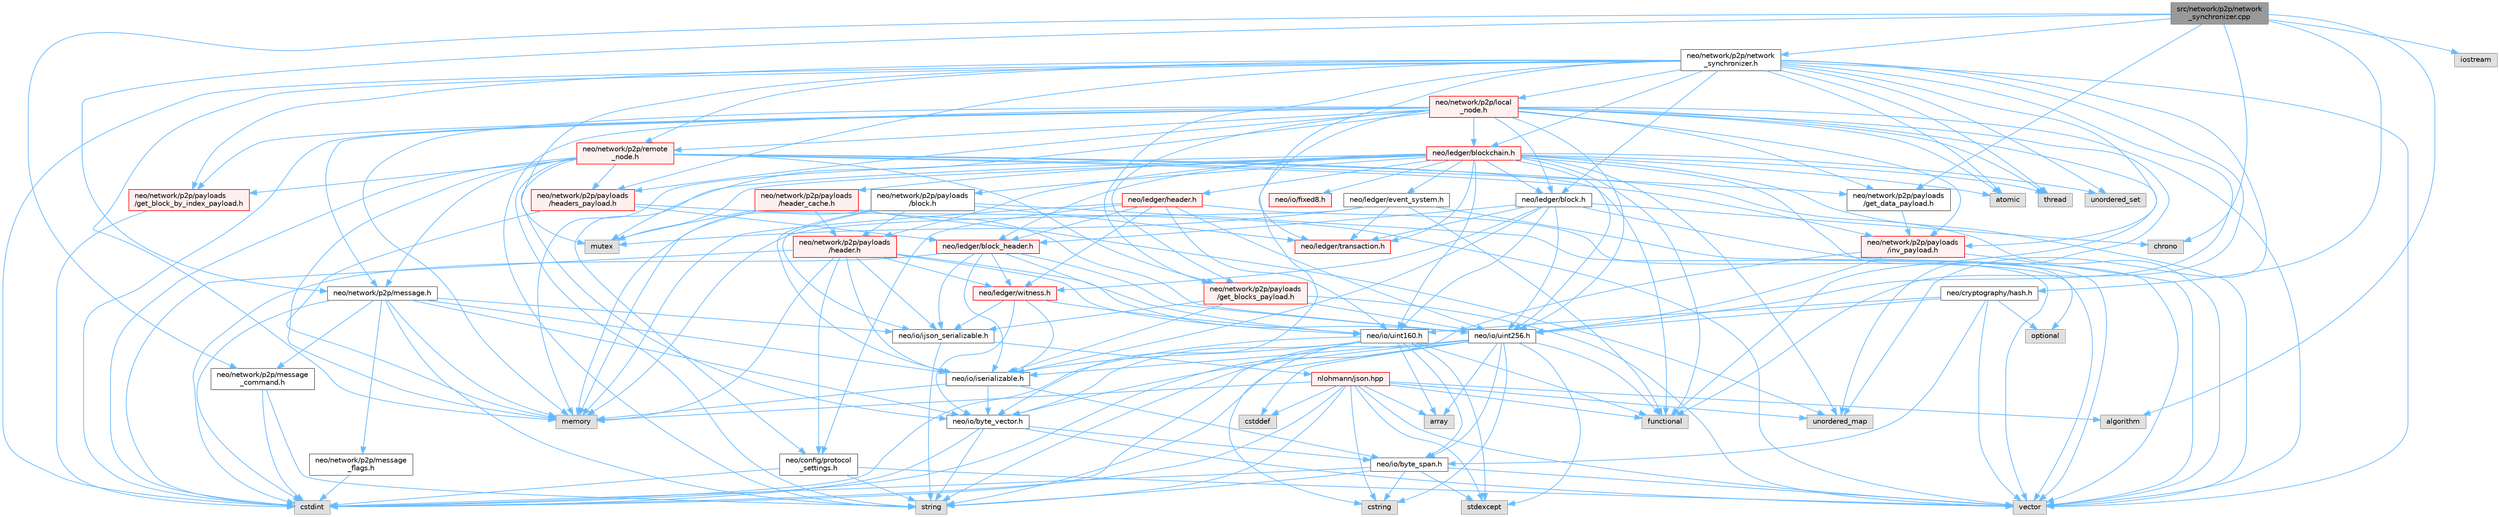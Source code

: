 digraph "src/network/p2p/network_synchronizer.cpp"
{
 // LATEX_PDF_SIZE
  bgcolor="transparent";
  edge [fontname=Helvetica,fontsize=10,labelfontname=Helvetica,labelfontsize=10];
  node [fontname=Helvetica,fontsize=10,shape=box,height=0.2,width=0.4];
  Node1 [id="Node000001",label="src/network/p2p/network\l_synchronizer.cpp",height=0.2,width=0.4,color="gray40", fillcolor="grey60", style="filled", fontcolor="black",tooltip=" "];
  Node1 -> Node2 [id="edge1_Node000001_Node000002",color="steelblue1",style="solid",tooltip=" "];
  Node2 [id="Node000002",label="neo/cryptography/hash.h",height=0.2,width=0.4,color="grey40", fillcolor="white", style="filled",URL="$hash_8h.html",tooltip=" "];
  Node2 -> Node3 [id="edge2_Node000002_Node000003",color="steelblue1",style="solid",tooltip=" "];
  Node3 [id="Node000003",label="neo/io/byte_span.h",height=0.2,width=0.4,color="grey40", fillcolor="white", style="filled",URL="$io_2byte__span_8h.html",tooltip=" "];
  Node3 -> Node4 [id="edge3_Node000003_Node000004",color="steelblue1",style="solid",tooltip=" "];
  Node4 [id="Node000004",label="cstdint",height=0.2,width=0.4,color="grey60", fillcolor="#E0E0E0", style="filled",tooltip=" "];
  Node3 -> Node5 [id="edge4_Node000003_Node000005",color="steelblue1",style="solid",tooltip=" "];
  Node5 [id="Node000005",label="cstring",height=0.2,width=0.4,color="grey60", fillcolor="#E0E0E0", style="filled",tooltip=" "];
  Node3 -> Node6 [id="edge5_Node000003_Node000006",color="steelblue1",style="solid",tooltip=" "];
  Node6 [id="Node000006",label="stdexcept",height=0.2,width=0.4,color="grey60", fillcolor="#E0E0E0", style="filled",tooltip=" "];
  Node3 -> Node7 [id="edge6_Node000003_Node000007",color="steelblue1",style="solid",tooltip=" "];
  Node7 [id="Node000007",label="string",height=0.2,width=0.4,color="grey60", fillcolor="#E0E0E0", style="filled",tooltip=" "];
  Node3 -> Node8 [id="edge7_Node000003_Node000008",color="steelblue1",style="solid",tooltip=" "];
  Node8 [id="Node000008",label="vector",height=0.2,width=0.4,color="grey60", fillcolor="#E0E0E0", style="filled",tooltip=" "];
  Node2 -> Node9 [id="edge8_Node000002_Node000009",color="steelblue1",style="solid",tooltip=" "];
  Node9 [id="Node000009",label="neo/io/uint160.h",height=0.2,width=0.4,color="grey40", fillcolor="white", style="filled",URL="$uint160_8h.html",tooltip=" "];
  Node9 -> Node3 [id="edge9_Node000009_Node000003",color="steelblue1",style="solid",tooltip=" "];
  Node9 -> Node10 [id="edge10_Node000009_Node000010",color="steelblue1",style="solid",tooltip=" "];
  Node10 [id="Node000010",label="neo/io/byte_vector.h",height=0.2,width=0.4,color="grey40", fillcolor="white", style="filled",URL="$io_2byte__vector_8h.html",tooltip=" "];
  Node10 -> Node3 [id="edge11_Node000010_Node000003",color="steelblue1",style="solid",tooltip=" "];
  Node10 -> Node4 [id="edge12_Node000010_Node000004",color="steelblue1",style="solid",tooltip=" "];
  Node10 -> Node7 [id="edge13_Node000010_Node000007",color="steelblue1",style="solid",tooltip=" "];
  Node10 -> Node8 [id="edge14_Node000010_Node000008",color="steelblue1",style="solid",tooltip=" "];
  Node9 -> Node11 [id="edge15_Node000009_Node000011",color="steelblue1",style="solid",tooltip=" "];
  Node11 [id="Node000011",label="neo/io/iserializable.h",height=0.2,width=0.4,color="grey40", fillcolor="white", style="filled",URL="$iserializable_8h.html",tooltip=" "];
  Node11 -> Node3 [id="edge16_Node000011_Node000003",color="steelblue1",style="solid",tooltip=" "];
  Node11 -> Node10 [id="edge17_Node000011_Node000010",color="steelblue1",style="solid",tooltip=" "];
  Node11 -> Node12 [id="edge18_Node000011_Node000012",color="steelblue1",style="solid",tooltip=" "];
  Node12 [id="Node000012",label="memory",height=0.2,width=0.4,color="grey60", fillcolor="#E0E0E0", style="filled",tooltip=" "];
  Node9 -> Node13 [id="edge19_Node000009_Node000013",color="steelblue1",style="solid",tooltip=" "];
  Node13 [id="Node000013",label="array",height=0.2,width=0.4,color="grey60", fillcolor="#E0E0E0", style="filled",tooltip=" "];
  Node9 -> Node4 [id="edge20_Node000009_Node000004",color="steelblue1",style="solid",tooltip=" "];
  Node9 -> Node5 [id="edge21_Node000009_Node000005",color="steelblue1",style="solid",tooltip=" "];
  Node9 -> Node14 [id="edge22_Node000009_Node000014",color="steelblue1",style="solid",tooltip=" "];
  Node14 [id="Node000014",label="functional",height=0.2,width=0.4,color="grey60", fillcolor="#E0E0E0", style="filled",tooltip=" "];
  Node9 -> Node6 [id="edge23_Node000009_Node000006",color="steelblue1",style="solid",tooltip=" "];
  Node9 -> Node7 [id="edge24_Node000009_Node000007",color="steelblue1",style="solid",tooltip=" "];
  Node2 -> Node15 [id="edge25_Node000002_Node000015",color="steelblue1",style="solid",tooltip=" "];
  Node15 [id="Node000015",label="neo/io/uint256.h",height=0.2,width=0.4,color="grey40", fillcolor="white", style="filled",URL="$uint256_8h.html",tooltip=" "];
  Node15 -> Node3 [id="edge26_Node000015_Node000003",color="steelblue1",style="solid",tooltip=" "];
  Node15 -> Node10 [id="edge27_Node000015_Node000010",color="steelblue1",style="solid",tooltip=" "];
  Node15 -> Node11 [id="edge28_Node000015_Node000011",color="steelblue1",style="solid",tooltip=" "];
  Node15 -> Node13 [id="edge29_Node000015_Node000013",color="steelblue1",style="solid",tooltip=" "];
  Node15 -> Node16 [id="edge30_Node000015_Node000016",color="steelblue1",style="solid",tooltip=" "];
  Node16 [id="Node000016",label="cstddef",height=0.2,width=0.4,color="grey60", fillcolor="#E0E0E0", style="filled",tooltip=" "];
  Node15 -> Node4 [id="edge31_Node000015_Node000004",color="steelblue1",style="solid",tooltip=" "];
  Node15 -> Node5 [id="edge32_Node000015_Node000005",color="steelblue1",style="solid",tooltip=" "];
  Node15 -> Node14 [id="edge33_Node000015_Node000014",color="steelblue1",style="solid",tooltip=" "];
  Node15 -> Node6 [id="edge34_Node000015_Node000006",color="steelblue1",style="solid",tooltip=" "];
  Node15 -> Node7 [id="edge35_Node000015_Node000007",color="steelblue1",style="solid",tooltip=" "];
  Node2 -> Node17 [id="edge36_Node000002_Node000017",color="steelblue1",style="solid",tooltip=" "];
  Node17 [id="Node000017",label="optional",height=0.2,width=0.4,color="grey60", fillcolor="#E0E0E0", style="filled",tooltip=" "];
  Node2 -> Node8 [id="edge37_Node000002_Node000008",color="steelblue1",style="solid",tooltip=" "];
  Node1 -> Node18 [id="edge38_Node000001_Node000018",color="steelblue1",style="solid",tooltip=" "];
  Node18 [id="Node000018",label="neo/network/p2p/message.h",height=0.2,width=0.4,color="grey40", fillcolor="white", style="filled",URL="$message_8h.html",tooltip=" "];
  Node18 -> Node10 [id="edge39_Node000018_Node000010",color="steelblue1",style="solid",tooltip=" "];
  Node18 -> Node19 [id="edge40_Node000018_Node000019",color="steelblue1",style="solid",tooltip=" "];
  Node19 [id="Node000019",label="neo/io/ijson_serializable.h",height=0.2,width=0.4,color="grey40", fillcolor="white", style="filled",URL="$ijson__serializable_8h.html",tooltip=" "];
  Node19 -> Node20 [id="edge41_Node000019_Node000020",color="steelblue1",style="solid",tooltip=" "];
  Node20 [id="Node000020",label="nlohmann/json.hpp",height=0.2,width=0.4,color="red", fillcolor="#FFF0F0", style="filled",URL="$json_8hpp.html",tooltip=" "];
  Node20 -> Node21 [id="edge42_Node000020_Node000021",color="steelblue1",style="solid",tooltip=" "];
  Node21 [id="Node000021",label="algorithm",height=0.2,width=0.4,color="grey60", fillcolor="#E0E0E0", style="filled",tooltip=" "];
  Node20 -> Node16 [id="edge43_Node000020_Node000016",color="steelblue1",style="solid",tooltip=" "];
  Node20 -> Node14 [id="edge44_Node000020_Node000014",color="steelblue1",style="solid",tooltip=" "];
  Node20 -> Node12 [id="edge45_Node000020_Node000012",color="steelblue1",style="solid",tooltip=" "];
  Node20 -> Node7 [id="edge46_Node000020_Node000007",color="steelblue1",style="solid",tooltip=" "];
  Node20 -> Node8 [id="edge47_Node000020_Node000008",color="steelblue1",style="solid",tooltip=" "];
  Node20 -> Node13 [id="edge48_Node000020_Node000013",color="steelblue1",style="solid",tooltip=" "];
  Node20 -> Node30 [id="edge49_Node000020_Node000030",color="steelblue1",style="solid",tooltip=" "];
  Node30 [id="Node000030",label="unordered_map",height=0.2,width=0.4,color="grey60", fillcolor="#E0E0E0", style="filled",tooltip=" "];
  Node20 -> Node6 [id="edge50_Node000020_Node000006",color="steelblue1",style="solid",tooltip=" "];
  Node20 -> Node4 [id="edge51_Node000020_Node000004",color="steelblue1",style="solid",tooltip=" "];
  Node20 -> Node5 [id="edge52_Node000020_Node000005",color="steelblue1",style="solid",tooltip=" "];
  Node19 -> Node7 [id="edge53_Node000019_Node000007",color="steelblue1",style="solid",tooltip=" "];
  Node18 -> Node11 [id="edge54_Node000018_Node000011",color="steelblue1",style="solid",tooltip=" "];
  Node18 -> Node46 [id="edge55_Node000018_Node000046",color="steelblue1",style="solid",tooltip=" "];
  Node46 [id="Node000046",label="neo/network/p2p/message\l_command.h",height=0.2,width=0.4,color="grey40", fillcolor="white", style="filled",URL="$p2p_2message__command_8h.html",tooltip=" "];
  Node46 -> Node4 [id="edge56_Node000046_Node000004",color="steelblue1",style="solid",tooltip=" "];
  Node46 -> Node7 [id="edge57_Node000046_Node000007",color="steelblue1",style="solid",tooltip=" "];
  Node18 -> Node47 [id="edge58_Node000018_Node000047",color="steelblue1",style="solid",tooltip=" "];
  Node47 [id="Node000047",label="neo/network/p2p/message\l_flags.h",height=0.2,width=0.4,color="grey40", fillcolor="white", style="filled",URL="$p2p_2message__flags_8h.html",tooltip=" "];
  Node47 -> Node4 [id="edge59_Node000047_Node000004",color="steelblue1",style="solid",tooltip=" "];
  Node18 -> Node4 [id="edge60_Node000018_Node000004",color="steelblue1",style="solid",tooltip=" "];
  Node18 -> Node12 [id="edge61_Node000018_Node000012",color="steelblue1",style="solid",tooltip=" "];
  Node18 -> Node7 [id="edge62_Node000018_Node000007",color="steelblue1",style="solid",tooltip=" "];
  Node1 -> Node46 [id="edge63_Node000001_Node000046",color="steelblue1",style="solid",tooltip=" "];
  Node1 -> Node48 [id="edge64_Node000001_Node000048",color="steelblue1",style="solid",tooltip=" "];
  Node48 [id="Node000048",label="neo/network/p2p/network\l_synchronizer.h",height=0.2,width=0.4,color="grey40", fillcolor="white", style="filled",URL="$network__synchronizer_8h.html",tooltip=" "];
  Node48 -> Node15 [id="edge65_Node000048_Node000015",color="steelblue1",style="solid",tooltip=" "];
  Node48 -> Node49 [id="edge66_Node000048_Node000049",color="steelblue1",style="solid",tooltip=" "];
  Node49 [id="Node000049",label="neo/ledger/block.h",height=0.2,width=0.4,color="grey40", fillcolor="white", style="filled",URL="$ledger_2block_8h.html",tooltip=" "];
  Node49 -> Node11 [id="edge67_Node000049_Node000011",color="steelblue1",style="solid",tooltip=" "];
  Node49 -> Node9 [id="edge68_Node000049_Node000009",color="steelblue1",style="solid",tooltip=" "];
  Node49 -> Node15 [id="edge69_Node000049_Node000015",color="steelblue1",style="solid",tooltip=" "];
  Node49 -> Node50 [id="edge70_Node000049_Node000050",color="steelblue1",style="solid",tooltip=" "];
  Node50 [id="Node000050",label="neo/ledger/block_header.h",height=0.2,width=0.4,color="red", fillcolor="#FFF0F0", style="filled",URL="$block__header_8h.html",tooltip=" "];
  Node50 -> Node19 [id="edge71_Node000050_Node000019",color="steelblue1",style="solid",tooltip=" "];
  Node50 -> Node11 [id="edge72_Node000050_Node000011",color="steelblue1",style="solid",tooltip=" "];
  Node50 -> Node9 [id="edge73_Node000050_Node000009",color="steelblue1",style="solid",tooltip=" "];
  Node50 -> Node15 [id="edge74_Node000050_Node000015",color="steelblue1",style="solid",tooltip=" "];
  Node50 -> Node55 [id="edge75_Node000050_Node000055",color="steelblue1",style="solid",tooltip=" "];
  Node55 [id="Node000055",label="neo/ledger/witness.h",height=0.2,width=0.4,color="red", fillcolor="#FFF0F0", style="filled",URL="$ledger_2witness_8h.html",tooltip=" "];
  Node55 -> Node10 [id="edge76_Node000055_Node000010",color="steelblue1",style="solid",tooltip=" "];
  Node55 -> Node19 [id="edge77_Node000055_Node000019",color="steelblue1",style="solid",tooltip=" "];
  Node55 -> Node11 [id="edge78_Node000055_Node000011",color="steelblue1",style="solid",tooltip=" "];
  Node55 -> Node9 [id="edge79_Node000055_Node000009",color="steelblue1",style="solid",tooltip=" "];
  Node50 -> Node4 [id="edge80_Node000050_Node000004",color="steelblue1",style="solid",tooltip=" "];
  Node49 -> Node56 [id="edge81_Node000049_Node000056",color="steelblue1",style="solid",tooltip=" "];
  Node56 [id="Node000056",label="neo/ledger/transaction.h",height=0.2,width=0.4,color="red", fillcolor="#FFF0F0", style="filled",URL="$ledger_2transaction_8h.html",tooltip=" "];
  Node49 -> Node55 [id="edge82_Node000049_Node000055",color="steelblue1",style="solid",tooltip=" "];
  Node49 -> Node70 [id="edge83_Node000049_Node000070",color="steelblue1",style="solid",tooltip=" "];
  Node70 [id="Node000070",label="chrono",height=0.2,width=0.4,color="grey60", fillcolor="#E0E0E0", style="filled",tooltip=" "];
  Node49 -> Node8 [id="edge84_Node000049_Node000008",color="steelblue1",style="solid",tooltip=" "];
  Node48 -> Node71 [id="edge85_Node000048_Node000071",color="steelblue1",style="solid",tooltip=" "];
  Node71 [id="Node000071",label="neo/ledger/blockchain.h",height=0.2,width=0.4,color="red", fillcolor="#FFF0F0", style="filled",URL="$blockchain_8h.html",tooltip=" "];
  Node71 -> Node49 [id="edge86_Node000071_Node000049",color="steelblue1",style="solid",tooltip=" "];
  Node71 -> Node50 [id="edge87_Node000071_Node000050",color="steelblue1",style="solid",tooltip=" "];
  Node71 -> Node72 [id="edge88_Node000071_Node000072",color="steelblue1",style="solid",tooltip=" "];
  Node72 [id="Node000072",label="neo/ledger/event_system.h",height=0.2,width=0.4,color="grey40", fillcolor="white", style="filled",URL="$event__system_8h.html",tooltip=" "];
  Node72 -> Node14 [id="edge89_Node000072_Node000014",color="steelblue1",style="solid",tooltip=" "];
  Node72 -> Node12 [id="edge90_Node000072_Node000012",color="steelblue1",style="solid",tooltip=" "];
  Node72 -> Node73 [id="edge91_Node000072_Node000073",color="steelblue1",style="solid",tooltip=" "];
  Node73 [id="Node000073",label="mutex",height=0.2,width=0.4,color="grey60", fillcolor="#E0E0E0", style="filled",tooltip=" "];
  Node72 -> Node8 [id="edge92_Node000072_Node000008",color="steelblue1",style="solid",tooltip=" "];
  Node72 -> Node56 [id="edge93_Node000072_Node000056",color="steelblue1",style="solid",tooltip=" "];
  Node71 -> Node74 [id="edge94_Node000071_Node000074",color="steelblue1",style="solid",tooltip=" "];
  Node74 [id="Node000074",label="neo/ledger/header.h",height=0.2,width=0.4,color="red", fillcolor="#FFF0F0", style="filled",URL="$ledger_2header_8h.html",tooltip=" "];
  Node74 -> Node75 [id="edge95_Node000074_Node000075",color="steelblue1",style="solid",tooltip=" "];
  Node75 [id="Node000075",label="neo/config/protocol\l_settings.h",height=0.2,width=0.4,color="grey40", fillcolor="white", style="filled",URL="$config_2protocol__settings_8h.html",tooltip=" "];
  Node75 -> Node4 [id="edge96_Node000075_Node000004",color="steelblue1",style="solid",tooltip=" "];
  Node75 -> Node7 [id="edge97_Node000075_Node000007",color="steelblue1",style="solid",tooltip=" "];
  Node75 -> Node8 [id="edge98_Node000075_Node000008",color="steelblue1",style="solid",tooltip=" "];
  Node74 -> Node9 [id="edge99_Node000074_Node000009",color="steelblue1",style="solid",tooltip=" "];
  Node74 -> Node15 [id="edge100_Node000074_Node000015",color="steelblue1",style="solid",tooltip=" "];
  Node74 -> Node50 [id="edge101_Node000074_Node000050",color="steelblue1",style="solid",tooltip=" "];
  Node74 -> Node55 [id="edge102_Node000074_Node000055",color="steelblue1",style="solid",tooltip=" "];
  Node74 -> Node12 [id="edge103_Node000074_Node000012",color="steelblue1",style="solid",tooltip=" "];
  Node74 -> Node8 [id="edge104_Node000074_Node000008",color="steelblue1",style="solid",tooltip=" "];
  Node71 -> Node56 [id="edge105_Node000071_Node000056",color="steelblue1",style="solid",tooltip=" "];
  Node71 -> Node88 [id="edge106_Node000071_Node000088",color="steelblue1",style="solid",tooltip=" "];
  Node88 [id="Node000088",label="neo/network/p2p/payloads\l/block.h",height=0.2,width=0.4,color="grey40", fillcolor="white", style="filled",URL="$network_2p2p_2payloads_2block_8h.html",tooltip=" "];
  Node88 -> Node19 [id="edge107_Node000088_Node000019",color="steelblue1",style="solid",tooltip=" "];
  Node88 -> Node11 [id="edge108_Node000088_Node000011",color="steelblue1",style="solid",tooltip=" "];
  Node88 -> Node56 [id="edge109_Node000088_Node000056",color="steelblue1",style="solid",tooltip=" "];
  Node88 -> Node89 [id="edge110_Node000088_Node000089",color="steelblue1",style="solid",tooltip=" "];
  Node89 [id="Node000089",label="neo/network/p2p/payloads\l/header.h",height=0.2,width=0.4,color="red", fillcolor="#FFF0F0", style="filled",URL="$network_2p2p_2payloads_2header_8h.html",tooltip=" "];
  Node89 -> Node75 [id="edge111_Node000089_Node000075",color="steelblue1",style="solid",tooltip=" "];
  Node89 -> Node19 [id="edge112_Node000089_Node000019",color="steelblue1",style="solid",tooltip=" "];
  Node89 -> Node11 [id="edge113_Node000089_Node000011",color="steelblue1",style="solid",tooltip=" "];
  Node89 -> Node9 [id="edge114_Node000089_Node000009",color="steelblue1",style="solid",tooltip=" "];
  Node89 -> Node15 [id="edge115_Node000089_Node000015",color="steelblue1",style="solid",tooltip=" "];
  Node89 -> Node55 [id="edge116_Node000089_Node000055",color="steelblue1",style="solid",tooltip=" "];
  Node89 -> Node4 [id="edge117_Node000089_Node000004",color="steelblue1",style="solid",tooltip=" "];
  Node89 -> Node12 [id="edge118_Node000089_Node000012",color="steelblue1",style="solid",tooltip=" "];
  Node88 -> Node12 [id="edge119_Node000088_Node000012",color="steelblue1",style="solid",tooltip=" "];
  Node88 -> Node8 [id="edge120_Node000088_Node000008",color="steelblue1",style="solid",tooltip=" "];
  Node71 -> Node89 [id="edge121_Node000071_Node000089",color="steelblue1",style="solid",tooltip=" "];
  Node71 -> Node90 [id="edge122_Node000071_Node000090",color="steelblue1",style="solid",tooltip=" "];
  Node90 [id="Node000090",label="neo/network/p2p/payloads\l/header_cache.h",height=0.2,width=0.4,color="red", fillcolor="#FFF0F0", style="filled",URL="$network_2p2p_2payloads_2header__cache_8h.html",tooltip=" "];
  Node90 -> Node15 [id="edge123_Node000090_Node000015",color="steelblue1",style="solid",tooltip=" "];
  Node90 -> Node89 [id="edge124_Node000090_Node000089",color="steelblue1",style="solid",tooltip=" "];
  Node90 -> Node12 [id="edge125_Node000090_Node000012",color="steelblue1",style="solid",tooltip=" "];
  Node90 -> Node73 [id="edge126_Node000090_Node000073",color="steelblue1",style="solid",tooltip=" "];
  Node90 -> Node30 [id="edge127_Node000090_Node000030",color="steelblue1",style="solid",tooltip=" "];
  Node71 -> Node75 [id="edge128_Node000071_Node000075",color="steelblue1",style="solid",tooltip=" "];
  Node71 -> Node52 [id="edge129_Node000071_Node000052",color="steelblue1",style="solid",tooltip=" "];
  Node52 [id="Node000052",label="neo/io/fixed8.h",height=0.2,width=0.4,color="red", fillcolor="#FFF0F0", style="filled",URL="$io_2fixed8_8h.html",tooltip=" "];
  Node71 -> Node9 [id="edge130_Node000071_Node000009",color="steelblue1",style="solid",tooltip=" "];
  Node71 -> Node15 [id="edge131_Node000071_Node000015",color="steelblue1",style="solid",tooltip=" "];
  Node71 -> Node115 [id="edge132_Node000071_Node000115",color="steelblue1",style="solid",tooltip=" "];
  Node115 [id="Node000115",label="atomic",height=0.2,width=0.4,color="grey60", fillcolor="#E0E0E0", style="filled",tooltip=" "];
  Node71 -> Node14 [id="edge133_Node000071_Node000014",color="steelblue1",style="solid",tooltip=" "];
  Node71 -> Node12 [id="edge134_Node000071_Node000012",color="steelblue1",style="solid",tooltip=" "];
  Node71 -> Node73 [id="edge135_Node000071_Node000073",color="steelblue1",style="solid",tooltip=" "];
  Node71 -> Node17 [id="edge136_Node000071_Node000017",color="steelblue1",style="solid",tooltip=" "];
  Node71 -> Node118 [id="edge137_Node000071_Node000118",color="steelblue1",style="solid",tooltip=" "];
  Node118 [id="Node000118",label="thread",height=0.2,width=0.4,color="grey60", fillcolor="#E0E0E0", style="filled",tooltip=" "];
  Node71 -> Node30 [id="edge138_Node000071_Node000030",color="steelblue1",style="solid",tooltip=" "];
  Node71 -> Node111 [id="edge139_Node000071_Node000111",color="steelblue1",style="solid",tooltip=" "];
  Node111 [id="Node000111",label="unordered_set",height=0.2,width=0.4,color="grey60", fillcolor="#E0E0E0", style="filled",tooltip=" "];
  Node71 -> Node8 [id="edge140_Node000071_Node000008",color="steelblue1",style="solid",tooltip=" "];
  Node48 -> Node56 [id="edge141_Node000048_Node000056",color="steelblue1",style="solid",tooltip=" "];
  Node48 -> Node119 [id="edge142_Node000048_Node000119",color="steelblue1",style="solid",tooltip=" "];
  Node119 [id="Node000119",label="neo/network/p2p/local\l_node.h",height=0.2,width=0.4,color="red", fillcolor="#FFF0F0", style="filled",URL="$local__node_8h.html",tooltip=" "];
  Node119 -> Node10 [id="edge143_Node000119_Node000010",color="steelblue1",style="solid",tooltip=" "];
  Node119 -> Node15 [id="edge144_Node000119_Node000015",color="steelblue1",style="solid",tooltip=" "];
  Node119 -> Node49 [id="edge145_Node000119_Node000049",color="steelblue1",style="solid",tooltip=" "];
  Node119 -> Node71 [id="edge146_Node000119_Node000071",color="steelblue1",style="solid",tooltip=" "];
  Node119 -> Node18 [id="edge147_Node000119_Node000018",color="steelblue1",style="solid",tooltip=" "];
  Node119 -> Node134 [id="edge148_Node000119_Node000134",color="steelblue1",style="solid",tooltip=" "];
  Node134 [id="Node000134",label="neo/network/p2p/payloads\l/get_block_by_index_payload.h",height=0.2,width=0.4,color="red", fillcolor="#FFF0F0", style="filled",URL="$get__block__by__index__payload_8h.html",tooltip=" "];
  Node134 -> Node4 [id="edge149_Node000134_Node000004",color="steelblue1",style="solid",tooltip=" "];
  Node119 -> Node135 [id="edge150_Node000119_Node000135",color="steelblue1",style="solid",tooltip=" "];
  Node135 [id="Node000135",label="neo/network/p2p/payloads\l/get_blocks_payload.h",height=0.2,width=0.4,color="red", fillcolor="#FFF0F0", style="filled",URL="$get__blocks__payload_8h.html",tooltip=" "];
  Node135 -> Node19 [id="edge151_Node000135_Node000019",color="steelblue1",style="solid",tooltip=" "];
  Node135 -> Node11 [id="edge152_Node000135_Node000011",color="steelblue1",style="solid",tooltip=" "];
  Node135 -> Node15 [id="edge153_Node000135_Node000015",color="steelblue1",style="solid",tooltip=" "];
  Node135 -> Node8 [id="edge154_Node000135_Node000008",color="steelblue1",style="solid",tooltip=" "];
  Node119 -> Node136 [id="edge155_Node000119_Node000136",color="steelblue1",style="solid",tooltip=" "];
  Node136 [id="Node000136",label="neo/network/p2p/payloads\l/get_data_payload.h",height=0.2,width=0.4,color="grey40", fillcolor="white", style="filled",URL="$get__data__payload_8h.html",tooltip=" "];
  Node136 -> Node137 [id="edge156_Node000136_Node000137",color="steelblue1",style="solid",tooltip=" "];
  Node137 [id="Node000137",label="neo/network/p2p/payloads\l/inv_payload.h",height=0.2,width=0.4,color="red", fillcolor="#FFF0F0", style="filled",URL="$inv__payload_8h.html",tooltip=" "];
  Node137 -> Node15 [id="edge157_Node000137_Node000015",color="steelblue1",style="solid",tooltip=" "];
  Node137 -> Node4 [id="edge158_Node000137_Node000004",color="steelblue1",style="solid",tooltip=" "];
  Node137 -> Node8 [id="edge159_Node000137_Node000008",color="steelblue1",style="solid",tooltip=" "];
  Node119 -> Node140 [id="edge160_Node000119_Node000140",color="steelblue1",style="solid",tooltip=" "];
  Node140 [id="Node000140",label="neo/network/p2p/payloads\l/headers_payload.h",height=0.2,width=0.4,color="red", fillcolor="#FFF0F0", style="filled",URL="$headers__payload_8h.html",tooltip=" "];
  Node140 -> Node50 [id="edge161_Node000140_Node000050",color="steelblue1",style="solid",tooltip=" "];
  Node140 -> Node12 [id="edge162_Node000140_Node000012",color="steelblue1",style="solid",tooltip=" "];
  Node140 -> Node8 [id="edge163_Node000140_Node000008",color="steelblue1",style="solid",tooltip=" "];
  Node119 -> Node137 [id="edge164_Node000119_Node000137",color="steelblue1",style="solid",tooltip=" "];
  Node119 -> Node150 [id="edge165_Node000119_Node000150",color="steelblue1",style="solid",tooltip=" "];
  Node150 [id="Node000150",label="neo/network/p2p/remote\l_node.h",height=0.2,width=0.4,color="red", fillcolor="#FFF0F0", style="filled",URL="$remote__node_8h.html",tooltip=" "];
  Node150 -> Node10 [id="edge166_Node000150_Node000010",color="steelblue1",style="solid",tooltip=" "];
  Node150 -> Node18 [id="edge167_Node000150_Node000018",color="steelblue1",style="solid",tooltip=" "];
  Node150 -> Node134 [id="edge168_Node000150_Node000134",color="steelblue1",style="solid",tooltip=" "];
  Node150 -> Node135 [id="edge169_Node000150_Node000135",color="steelblue1",style="solid",tooltip=" "];
  Node150 -> Node136 [id="edge170_Node000150_Node000136",color="steelblue1",style="solid",tooltip=" "];
  Node150 -> Node140 [id="edge171_Node000150_Node000140",color="steelblue1",style="solid",tooltip=" "];
  Node150 -> Node137 [id="edge172_Node000150_Node000137",color="steelblue1",style="solid",tooltip=" "];
  Node150 -> Node4 [id="edge173_Node000150_Node000004",color="steelblue1",style="solid",tooltip=" "];
  Node150 -> Node14 [id="edge174_Node000150_Node000014",color="steelblue1",style="solid",tooltip=" "];
  Node150 -> Node12 [id="edge175_Node000150_Node000012",color="steelblue1",style="solid",tooltip=" "];
  Node150 -> Node7 [id="edge176_Node000150_Node000007",color="steelblue1",style="solid",tooltip=" "];
  Node150 -> Node8 [id="edge177_Node000150_Node000008",color="steelblue1",style="solid",tooltip=" "];
  Node119 -> Node115 [id="edge178_Node000119_Node000115",color="steelblue1",style="solid",tooltip=" "];
  Node119 -> Node4 [id="edge179_Node000119_Node000004",color="steelblue1",style="solid",tooltip=" "];
  Node119 -> Node14 [id="edge180_Node000119_Node000014",color="steelblue1",style="solid",tooltip=" "];
  Node119 -> Node12 [id="edge181_Node000119_Node000012",color="steelblue1",style="solid",tooltip=" "];
  Node119 -> Node73 [id="edge182_Node000119_Node000073",color="steelblue1",style="solid",tooltip=" "];
  Node119 -> Node7 [id="edge183_Node000119_Node000007",color="steelblue1",style="solid",tooltip=" "];
  Node119 -> Node118 [id="edge184_Node000119_Node000118",color="steelblue1",style="solid",tooltip=" "];
  Node119 -> Node30 [id="edge185_Node000119_Node000030",color="steelblue1",style="solid",tooltip=" "];
  Node119 -> Node8 [id="edge186_Node000119_Node000008",color="steelblue1",style="solid",tooltip=" "];
  Node48 -> Node134 [id="edge187_Node000048_Node000134",color="steelblue1",style="solid",tooltip=" "];
  Node48 -> Node135 [id="edge188_Node000048_Node000135",color="steelblue1",style="solid",tooltip=" "];
  Node48 -> Node140 [id="edge189_Node000048_Node000140",color="steelblue1",style="solid",tooltip=" "];
  Node48 -> Node137 [id="edge190_Node000048_Node000137",color="steelblue1",style="solid",tooltip=" "];
  Node48 -> Node150 [id="edge191_Node000048_Node000150",color="steelblue1",style="solid",tooltip=" "];
  Node48 -> Node115 [id="edge192_Node000048_Node000115",color="steelblue1",style="solid",tooltip=" "];
  Node48 -> Node4 [id="edge193_Node000048_Node000004",color="steelblue1",style="solid",tooltip=" "];
  Node48 -> Node14 [id="edge194_Node000048_Node000014",color="steelblue1",style="solid",tooltip=" "];
  Node48 -> Node12 [id="edge195_Node000048_Node000012",color="steelblue1",style="solid",tooltip=" "];
  Node48 -> Node73 [id="edge196_Node000048_Node000073",color="steelblue1",style="solid",tooltip=" "];
  Node48 -> Node118 [id="edge197_Node000048_Node000118",color="steelblue1",style="solid",tooltip=" "];
  Node48 -> Node30 [id="edge198_Node000048_Node000030",color="steelblue1",style="solid",tooltip=" "];
  Node48 -> Node111 [id="edge199_Node000048_Node000111",color="steelblue1",style="solid",tooltip=" "];
  Node48 -> Node8 [id="edge200_Node000048_Node000008",color="steelblue1",style="solid",tooltip=" "];
  Node1 -> Node136 [id="edge201_Node000001_Node000136",color="steelblue1",style="solid",tooltip=" "];
  Node1 -> Node21 [id="edge202_Node000001_Node000021",color="steelblue1",style="solid",tooltip=" "];
  Node1 -> Node70 [id="edge203_Node000001_Node000070",color="steelblue1",style="solid",tooltip=" "];
  Node1 -> Node154 [id="edge204_Node000001_Node000154",color="steelblue1",style="solid",tooltip=" "];
  Node154 [id="Node000154",label="iostream",height=0.2,width=0.4,color="grey60", fillcolor="#E0E0E0", style="filled",tooltip=" "];
}
